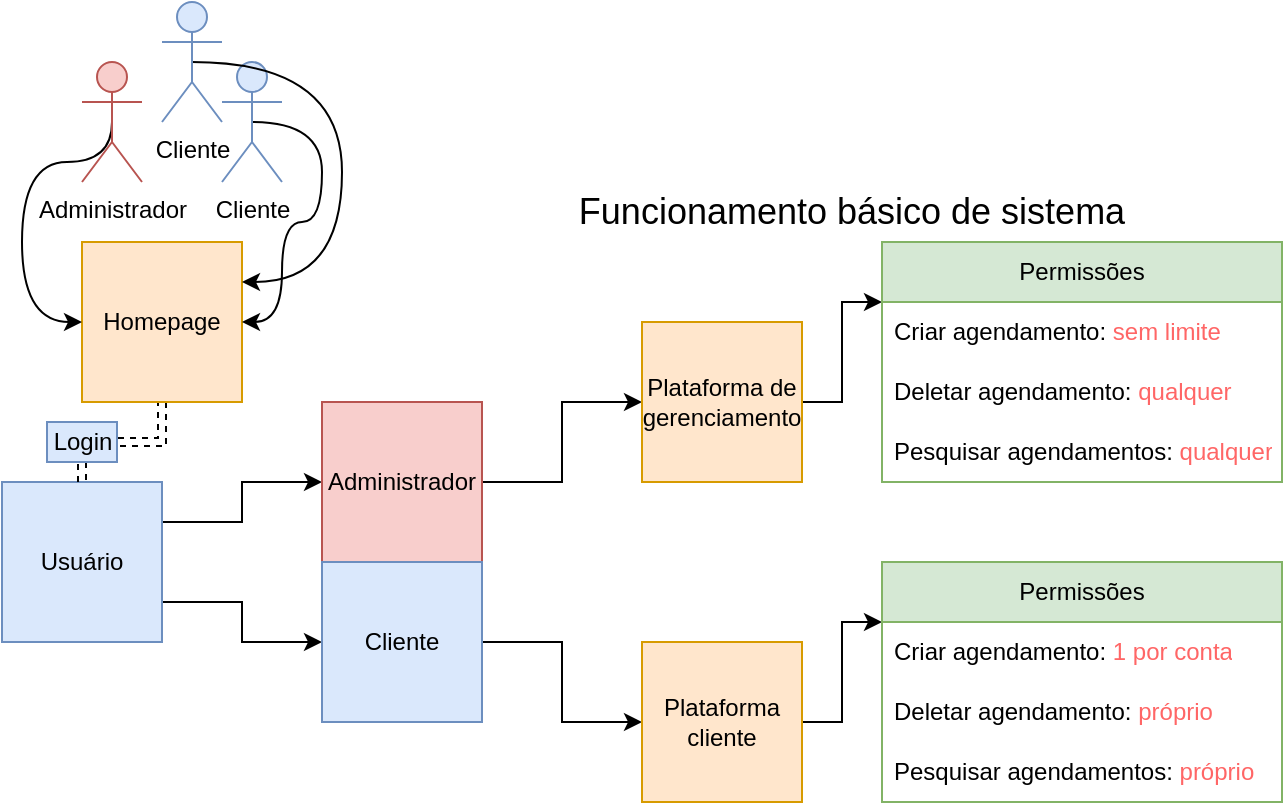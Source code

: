 <mxfile version="24.7.6">
  <diagram name="Page-1" id="S8ohfIsnmI5x3z5dpY0j">
    <mxGraphModel dx="1035" dy="588" grid="1" gridSize="10" guides="1" tooltips="1" connect="1" arrows="1" fold="1" page="1" pageScale="1" pageWidth="850" pageHeight="1100" math="0" shadow="0">
      <root>
        <mxCell id="0" />
        <mxCell id="1" parent="0" />
        <mxCell id="PdieWN5-6NWB7okkBleE-7" style="edgeStyle=orthogonalEdgeStyle;rounded=0;orthogonalLoop=1;jettySize=auto;html=1;exitX=1;exitY=0.25;exitDx=0;exitDy=0;entryX=0;entryY=0.5;entryDx=0;entryDy=0;" parent="1" source="PdieWN5-6NWB7okkBleE-2" target="PdieWN5-6NWB7okkBleE-3" edge="1">
          <mxGeometry relative="1" as="geometry" />
        </mxCell>
        <mxCell id="PdieWN5-6NWB7okkBleE-8" style="edgeStyle=orthogonalEdgeStyle;rounded=0;orthogonalLoop=1;jettySize=auto;html=1;exitX=1;exitY=0.75;exitDx=0;exitDy=0;entryX=0;entryY=0.5;entryDx=0;entryDy=0;" parent="1" source="PdieWN5-6NWB7okkBleE-2" target="PdieWN5-6NWB7okkBleE-4" edge="1">
          <mxGeometry relative="1" as="geometry" />
        </mxCell>
        <mxCell id="PdieWN5-6NWB7okkBleE-2" value="Usuário" style="whiteSpace=wrap;html=1;aspect=fixed;fillColor=#dae8fc;strokeColor=#6c8ebf;" parent="1" vertex="1">
          <mxGeometry y="440" width="80" height="80" as="geometry" />
        </mxCell>
        <mxCell id="PdieWN5-6NWB7okkBleE-24" style="edgeStyle=orthogonalEdgeStyle;rounded=0;orthogonalLoop=1;jettySize=auto;html=1;exitX=1;exitY=0.5;exitDx=0;exitDy=0;entryX=0;entryY=0.5;entryDx=0;entryDy=0;" parent="1" source="PdieWN5-6NWB7okkBleE-3" target="PdieWN5-6NWB7okkBleE-9" edge="1">
          <mxGeometry relative="1" as="geometry" />
        </mxCell>
        <mxCell id="PdieWN5-6NWB7okkBleE-3" value="Administrador" style="whiteSpace=wrap;html=1;aspect=fixed;fillColor=#f8cecc;strokeColor=#b85450;" parent="1" vertex="1">
          <mxGeometry x="160" y="400" width="80" height="80" as="geometry" />
        </mxCell>
        <mxCell id="PdieWN5-6NWB7okkBleE-22" style="edgeStyle=orthogonalEdgeStyle;rounded=0;orthogonalLoop=1;jettySize=auto;html=1;exitX=1;exitY=0.5;exitDx=0;exitDy=0;entryX=0;entryY=0.5;entryDx=0;entryDy=0;" parent="1" source="PdieWN5-6NWB7okkBleE-4" target="PdieWN5-6NWB7okkBleE-14" edge="1">
          <mxGeometry relative="1" as="geometry" />
        </mxCell>
        <mxCell id="PdieWN5-6NWB7okkBleE-4" value="Cliente" style="whiteSpace=wrap;html=1;aspect=fixed;fillColor=#dae8fc;strokeColor=#6c8ebf;" parent="1" vertex="1">
          <mxGeometry x="160" y="480" width="80" height="80" as="geometry" />
        </mxCell>
        <mxCell id="PdieWN5-6NWB7okkBleE-28" style="edgeStyle=orthogonalEdgeStyle;rounded=0;orthogonalLoop=1;jettySize=auto;html=1;exitX=1;exitY=0.5;exitDx=0;exitDy=0;entryX=0;entryY=0.25;entryDx=0;entryDy=0;" parent="1" source="PdieWN5-6NWB7okkBleE-9" target="PdieWN5-6NWB7okkBleE-25" edge="1">
          <mxGeometry relative="1" as="geometry" />
        </mxCell>
        <mxCell id="PdieWN5-6NWB7okkBleE-9" value="Plataforma de gerenciamento" style="whiteSpace=wrap;html=1;aspect=fixed;fillColor=#ffe6cc;strokeColor=#d79b00;" parent="1" vertex="1">
          <mxGeometry x="320" y="360" width="80" height="80" as="geometry" />
        </mxCell>
        <mxCell id="PdieWN5-6NWB7okkBleE-54" style="edgeStyle=orthogonalEdgeStyle;rounded=0;orthogonalLoop=1;jettySize=auto;html=1;exitX=0.5;exitY=1;exitDx=0;exitDy=0;dashed=1;shape=link;" parent="1" source="PdieWN5-6NWB7okkBleE-13" target="PdieWN5-6NWB7okkBleE-52" edge="1">
          <mxGeometry relative="1" as="geometry" />
        </mxCell>
        <mxCell id="PdieWN5-6NWB7okkBleE-13" value="Homepage" style="whiteSpace=wrap;html=1;aspect=fixed;fillColor=#ffe6cc;strokeColor=#d79b00;" parent="1" vertex="1">
          <mxGeometry x="40" y="320" width="80" height="80" as="geometry" />
        </mxCell>
        <mxCell id="PdieWN5-6NWB7okkBleE-30" style="edgeStyle=orthogonalEdgeStyle;rounded=0;orthogonalLoop=1;jettySize=auto;html=1;exitX=1;exitY=0.5;exitDx=0;exitDy=0;entryX=0;entryY=0.25;entryDx=0;entryDy=0;" parent="1" source="PdieWN5-6NWB7okkBleE-14" target="PdieWN5-6NWB7okkBleE-17" edge="1">
          <mxGeometry relative="1" as="geometry" />
        </mxCell>
        <mxCell id="PdieWN5-6NWB7okkBleE-14" value="Plataforma&lt;div&gt;cliente&lt;/div&gt;" style="whiteSpace=wrap;html=1;aspect=fixed;fillColor=#ffe6cc;strokeColor=#d79b00;" parent="1" vertex="1">
          <mxGeometry x="320" y="520" width="80" height="80" as="geometry" />
        </mxCell>
        <mxCell id="PdieWN5-6NWB7okkBleE-17" value="Permissões" style="swimlane;fontStyle=0;childLayout=stackLayout;horizontal=1;startSize=30;horizontalStack=0;resizeParent=1;resizeParentMax=0;resizeLast=0;collapsible=1;marginBottom=0;whiteSpace=wrap;html=1;fillColor=#d5e8d4;strokeColor=#82b366;" parent="1" vertex="1">
          <mxGeometry x="440" y="480" width="200" height="120" as="geometry" />
        </mxCell>
        <mxCell id="PdieWN5-6NWB7okkBleE-18" value="Criar agendamento: &lt;font color=&quot;#ff6666&quot;&gt;1 por conta&lt;/font&gt;" style="text;strokeColor=none;fillColor=none;align=left;verticalAlign=middle;spacingLeft=4;spacingRight=4;overflow=hidden;points=[[0,0.5],[1,0.5]];portConstraint=eastwest;rotatable=0;whiteSpace=wrap;html=1;" parent="PdieWN5-6NWB7okkBleE-17" vertex="1">
          <mxGeometry y="30" width="200" height="30" as="geometry" />
        </mxCell>
        <mxCell id="PdieWN5-6NWB7okkBleE-19" value="Deletar agendamento: &lt;font color=&quot;#ff6666&quot;&gt;próprio&lt;/font&gt;" style="text;strokeColor=none;fillColor=none;align=left;verticalAlign=middle;spacingLeft=4;spacingRight=4;overflow=hidden;points=[[0,0.5],[1,0.5]];portConstraint=eastwest;rotatable=0;whiteSpace=wrap;html=1;" parent="PdieWN5-6NWB7okkBleE-17" vertex="1">
          <mxGeometry y="60" width="200" height="30" as="geometry" />
        </mxCell>
        <mxCell id="PdieWN5-6NWB7okkBleE-32" value="Pesquisar agendamentos: &lt;font color=&quot;#ff6666&quot;&gt;próprio&lt;/font&gt;" style="text;strokeColor=none;fillColor=none;align=left;verticalAlign=middle;spacingLeft=4;spacingRight=4;overflow=hidden;points=[[0,0.5],[1,0.5]];portConstraint=eastwest;rotatable=0;whiteSpace=wrap;html=1;" parent="PdieWN5-6NWB7okkBleE-17" vertex="1">
          <mxGeometry y="90" width="200" height="30" as="geometry" />
        </mxCell>
        <mxCell id="PdieWN5-6NWB7okkBleE-25" value="Permissões" style="swimlane;fontStyle=0;childLayout=stackLayout;horizontal=1;startSize=30;horizontalStack=0;resizeParent=1;resizeParentMax=0;resizeLast=0;collapsible=1;marginBottom=0;whiteSpace=wrap;html=1;fillColor=#d5e8d4;strokeColor=#82b366;" parent="1" vertex="1">
          <mxGeometry x="440" y="320" width="200" height="120" as="geometry" />
        </mxCell>
        <mxCell id="PdieWN5-6NWB7okkBleE-26" value="Criar agendamento: &lt;font color=&quot;#ff6666&quot;&gt;sem limite&lt;/font&gt;" style="text;strokeColor=none;fillColor=none;align=left;verticalAlign=middle;spacingLeft=4;spacingRight=4;overflow=hidden;points=[[0,0.5],[1,0.5]];portConstraint=eastwest;rotatable=0;whiteSpace=wrap;html=1;" parent="PdieWN5-6NWB7okkBleE-25" vertex="1">
          <mxGeometry y="30" width="200" height="30" as="geometry" />
        </mxCell>
        <mxCell id="PdieWN5-6NWB7okkBleE-27" value="Deletar agendamento: &lt;font color=&quot;#ff6666&quot;&gt;qualquer&lt;/font&gt;" style="text;strokeColor=none;fillColor=none;align=left;verticalAlign=middle;spacingLeft=4;spacingRight=4;overflow=hidden;points=[[0,0.5],[1,0.5]];portConstraint=eastwest;rotatable=0;whiteSpace=wrap;html=1;" parent="PdieWN5-6NWB7okkBleE-25" vertex="1">
          <mxGeometry y="60" width="200" height="30" as="geometry" />
        </mxCell>
        <mxCell id="PdieWN5-6NWB7okkBleE-33" value="Pesquisar agendamentos: &lt;font color=&quot;#ff6666&quot;&gt;qualquer&lt;/font&gt;" style="text;strokeColor=none;fillColor=none;align=left;verticalAlign=middle;spacingLeft=4;spacingRight=4;overflow=hidden;points=[[0,0.5],[1,0.5]];portConstraint=eastwest;rotatable=0;whiteSpace=wrap;html=1;" parent="PdieWN5-6NWB7okkBleE-25" vertex="1">
          <mxGeometry y="90" width="200" height="30" as="geometry" />
        </mxCell>
        <mxCell id="PdieWN5-6NWB7okkBleE-31" value="&lt;font style=&quot;font-size: 18px;&quot;&gt;Funcionamento básico de sistema&lt;/font&gt;" style="text;html=1;align=center;verticalAlign=middle;whiteSpace=wrap;rounded=0;" parent="1" vertex="1">
          <mxGeometry x="265" y="290" width="320" height="30" as="geometry" />
        </mxCell>
        <mxCell id="PdieWN5-6NWB7okkBleE-43" style="edgeStyle=orthogonalEdgeStyle;rounded=0;orthogonalLoop=1;jettySize=auto;html=1;exitX=0.5;exitY=0.5;exitDx=0;exitDy=0;exitPerimeter=0;entryX=1;entryY=0.5;entryDx=0;entryDy=0;strokeColor=none;curved=1;" parent="1" source="PdieWN5-6NWB7okkBleE-34" target="PdieWN5-6NWB7okkBleE-13" edge="1">
          <mxGeometry relative="1" as="geometry" />
        </mxCell>
        <mxCell id="PdieWN5-6NWB7okkBleE-44" style="edgeStyle=orthogonalEdgeStyle;rounded=0;orthogonalLoop=1;jettySize=auto;html=1;exitX=0.5;exitY=0.5;exitDx=0;exitDy=0;exitPerimeter=0;entryX=1;entryY=0.5;entryDx=0;entryDy=0;curved=1;" parent="1" source="PdieWN5-6NWB7okkBleE-34" target="PdieWN5-6NWB7okkBleE-13" edge="1">
          <mxGeometry relative="1" as="geometry">
            <Array as="points">
              <mxPoint x="160" y="260" />
              <mxPoint x="160" y="310" />
              <mxPoint x="140" y="310" />
              <mxPoint x="140" y="360" />
            </Array>
          </mxGeometry>
        </mxCell>
        <mxCell id="PdieWN5-6NWB7okkBleE-34" value="Cliente" style="shape=umlActor;verticalLabelPosition=bottom;verticalAlign=top;html=1;outlineConnect=0;fillColor=#dae8fc;strokeColor=#6c8ebf;" parent="1" vertex="1">
          <mxGeometry x="110" y="230" width="30" height="60" as="geometry" />
        </mxCell>
        <mxCell id="PdieWN5-6NWB7okkBleE-45" style="edgeStyle=orthogonalEdgeStyle;rounded=0;orthogonalLoop=1;jettySize=auto;html=1;exitX=0.5;exitY=0.5;exitDx=0;exitDy=0;exitPerimeter=0;entryX=0;entryY=0.5;entryDx=0;entryDy=0;curved=1;" parent="1" source="PdieWN5-6NWB7okkBleE-38" target="PdieWN5-6NWB7okkBleE-13" edge="1">
          <mxGeometry relative="1" as="geometry">
            <Array as="points">
              <mxPoint x="55" y="280" />
              <mxPoint x="10" y="280" />
              <mxPoint x="10" y="360" />
            </Array>
          </mxGeometry>
        </mxCell>
        <mxCell id="PdieWN5-6NWB7okkBleE-38" value="Administrador" style="shape=umlActor;verticalLabelPosition=bottom;verticalAlign=top;html=1;outlineConnect=0;fillColor=#f8cecc;strokeColor=#b85450;" parent="1" vertex="1">
          <mxGeometry x="40" y="230" width="30" height="60" as="geometry" />
        </mxCell>
        <mxCell id="PdieWN5-6NWB7okkBleE-46" style="edgeStyle=orthogonalEdgeStyle;rounded=0;orthogonalLoop=1;jettySize=auto;html=1;exitX=0.5;exitY=0.5;exitDx=0;exitDy=0;exitPerimeter=0;entryX=1;entryY=0.25;entryDx=0;entryDy=0;curved=1;" parent="1" source="PdieWN5-6NWB7okkBleE-39" target="PdieWN5-6NWB7okkBleE-13" edge="1">
          <mxGeometry relative="1" as="geometry">
            <Array as="points">
              <mxPoint x="170" y="230" />
              <mxPoint x="170" y="340" />
            </Array>
          </mxGeometry>
        </mxCell>
        <mxCell id="PdieWN5-6NWB7okkBleE-39" value="Cliente" style="shape=umlActor;verticalLabelPosition=bottom;verticalAlign=top;html=1;outlineConnect=0;fillColor=#dae8fc;strokeColor=#6c8ebf;" parent="1" vertex="1">
          <mxGeometry x="80" y="200" width="30" height="60" as="geometry" />
        </mxCell>
        <mxCell id="PdieWN5-6NWB7okkBleE-55" style="edgeStyle=orthogonalEdgeStyle;rounded=1;orthogonalLoop=1;jettySize=auto;html=1;exitX=0.5;exitY=1;exitDx=0;exitDy=0;entryX=0.5;entryY=0;entryDx=0;entryDy=0;curved=0;shape=link;dashed=1;" parent="1" source="PdieWN5-6NWB7okkBleE-52" target="PdieWN5-6NWB7okkBleE-2" edge="1">
          <mxGeometry relative="1" as="geometry" />
        </mxCell>
        <mxCell id="PdieWN5-6NWB7okkBleE-52" value="Login" style="text;html=1;align=center;verticalAlign=middle;whiteSpace=wrap;rounded=0;fillColor=#dae8fc;strokeColor=#6c8ebf;" parent="1" vertex="1">
          <mxGeometry x="22.5" y="410" width="35" height="20" as="geometry" />
        </mxCell>
      </root>
    </mxGraphModel>
  </diagram>
</mxfile>
